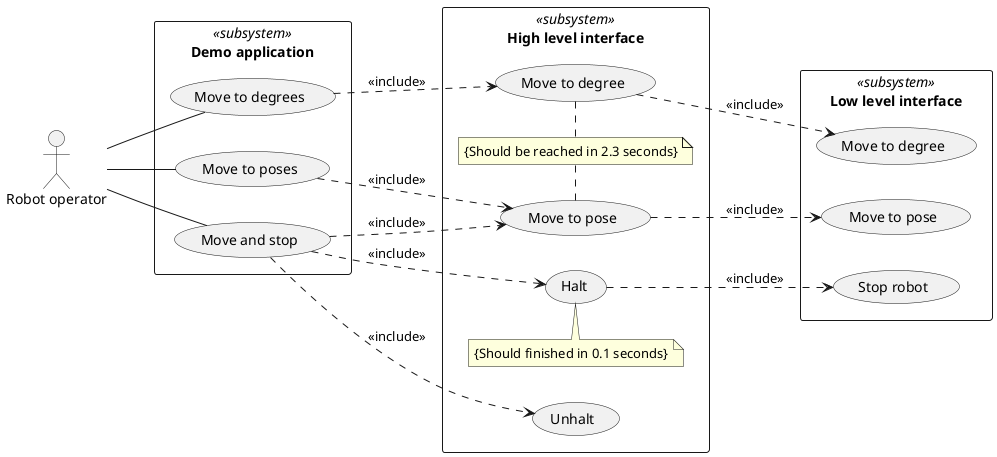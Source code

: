 @startuml

left to right direction

actor "Robot operator" as robot_operator

rectangle "**Demo application**" <<subsystem>> {
    (Move to poses) as demo_move_to_poses
    (Move to degrees) as demo_move_to_degrees
    (Move and stop) as demo_move_and_stop
}

rectangle "**High level interface**" <<subsystem>> {
    (Move to pose) as hl_move_to_pose
    (Move to degree) as hl_move_to_degree
    (Halt) as hl_halt
    (Unhalt) as hl_unhalt

    note "{Should be reached in 2.3 seconds}" as move_time_contraint_note

    note "{Should finished in 0.1 seconds}" as stop_time_contraint_note
}

rectangle "**Low level interface**" <<subsystem>> {
    (Move to pose) as ll_move_to_pose
    (Move to degree) as ll_move_to_degree
    (Stop robot) as ll_stop_robot
}

robot_operator -- demo_move_to_poses
robot_operator -- demo_move_to_degrees
robot_operator -- demo_move_and_stop
demo_move_to_poses ..> hl_move_to_pose:<<include>>
demo_move_to_degrees ..> hl_move_to_degree:<<include>>
demo_move_and_stop ..> hl_move_to_pose:<<include>>
demo_move_and_stop ..> hl_halt:<<include>>
demo_move_and_stop ..> hl_unhalt:<<include>>
hl_move_to_pose ..> ll_move_to_pose:<<include>>
hl_move_to_degree ..> ll_move_to_degree:<<include>>
hl_halt ..> ll_stop_robot:<<include>>
move_time_contraint_note . hl_move_to_degree
hl_move_to_pose . move_time_contraint_note
stop_time_contraint_note . hl_halt

@enduml